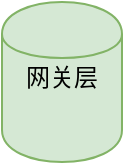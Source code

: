 <mxfile version="14.5.1" type="github"><diagram id="MJR66UyUv7xJhzFpMSsS" name="Page-1"><mxGraphModel dx="946" dy="543" grid="1" gridSize="10" guides="1" tooltips="1" connect="1" arrows="1" fold="1" page="1" pageScale="1" pageWidth="827" pageHeight="1169" math="0" shadow="0"><root><mxCell id="0"/><mxCell id="1" parent="0"/><mxCell id="ToquvjTJj3iG_XZzc7ye-24" value="网关层" style="shape=cylinder;whiteSpace=wrap;html=1;boundedLbl=1;backgroundOutline=1;verticalAlign=top;fillColor=#d5e8d4;fillStyle=diag;strokeColor=#82b366;" vertex="1" parent="1"><mxGeometry x="150" y="450" width="60" height="80" as="geometry"/></mxCell></root></mxGraphModel></diagram></mxfile>